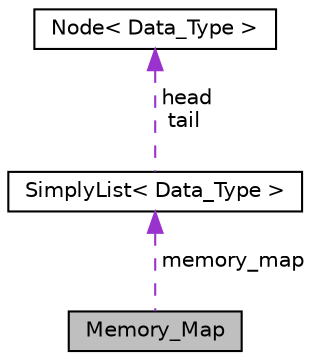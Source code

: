 digraph "Memory_Map"
{
 // LATEX_PDF_SIZE
  edge [fontname="Helvetica",fontsize="10",labelfontname="Helvetica",labelfontsize="10"];
  node [fontname="Helvetica",fontsize="10",shape=record];
  Node1 [label="Memory_Map",height=0.2,width=0.4,color="black", fillcolor="grey75", style="filled", fontcolor="black",tooltip=" "];
  Node2 -> Node1 [dir="back",color="darkorchid3",fontsize="10",style="dashed",label=" memory_map" ,fontname="Helvetica"];
  Node2 [label="SimplyList\< Data_Type \>",height=0.2,width=0.4,color="black", fillcolor="white", style="filled",URL="$class_simply_list.html",tooltip=" "];
  Node3 -> Node2 [dir="back",color="darkorchid3",fontsize="10",style="dashed",label=" head\ntail" ,fontname="Helvetica"];
  Node3 [label="Node\< Data_Type \>",height=0.2,width=0.4,color="black", fillcolor="white", style="filled",URL="$class_node.html",tooltip=" "];
}
